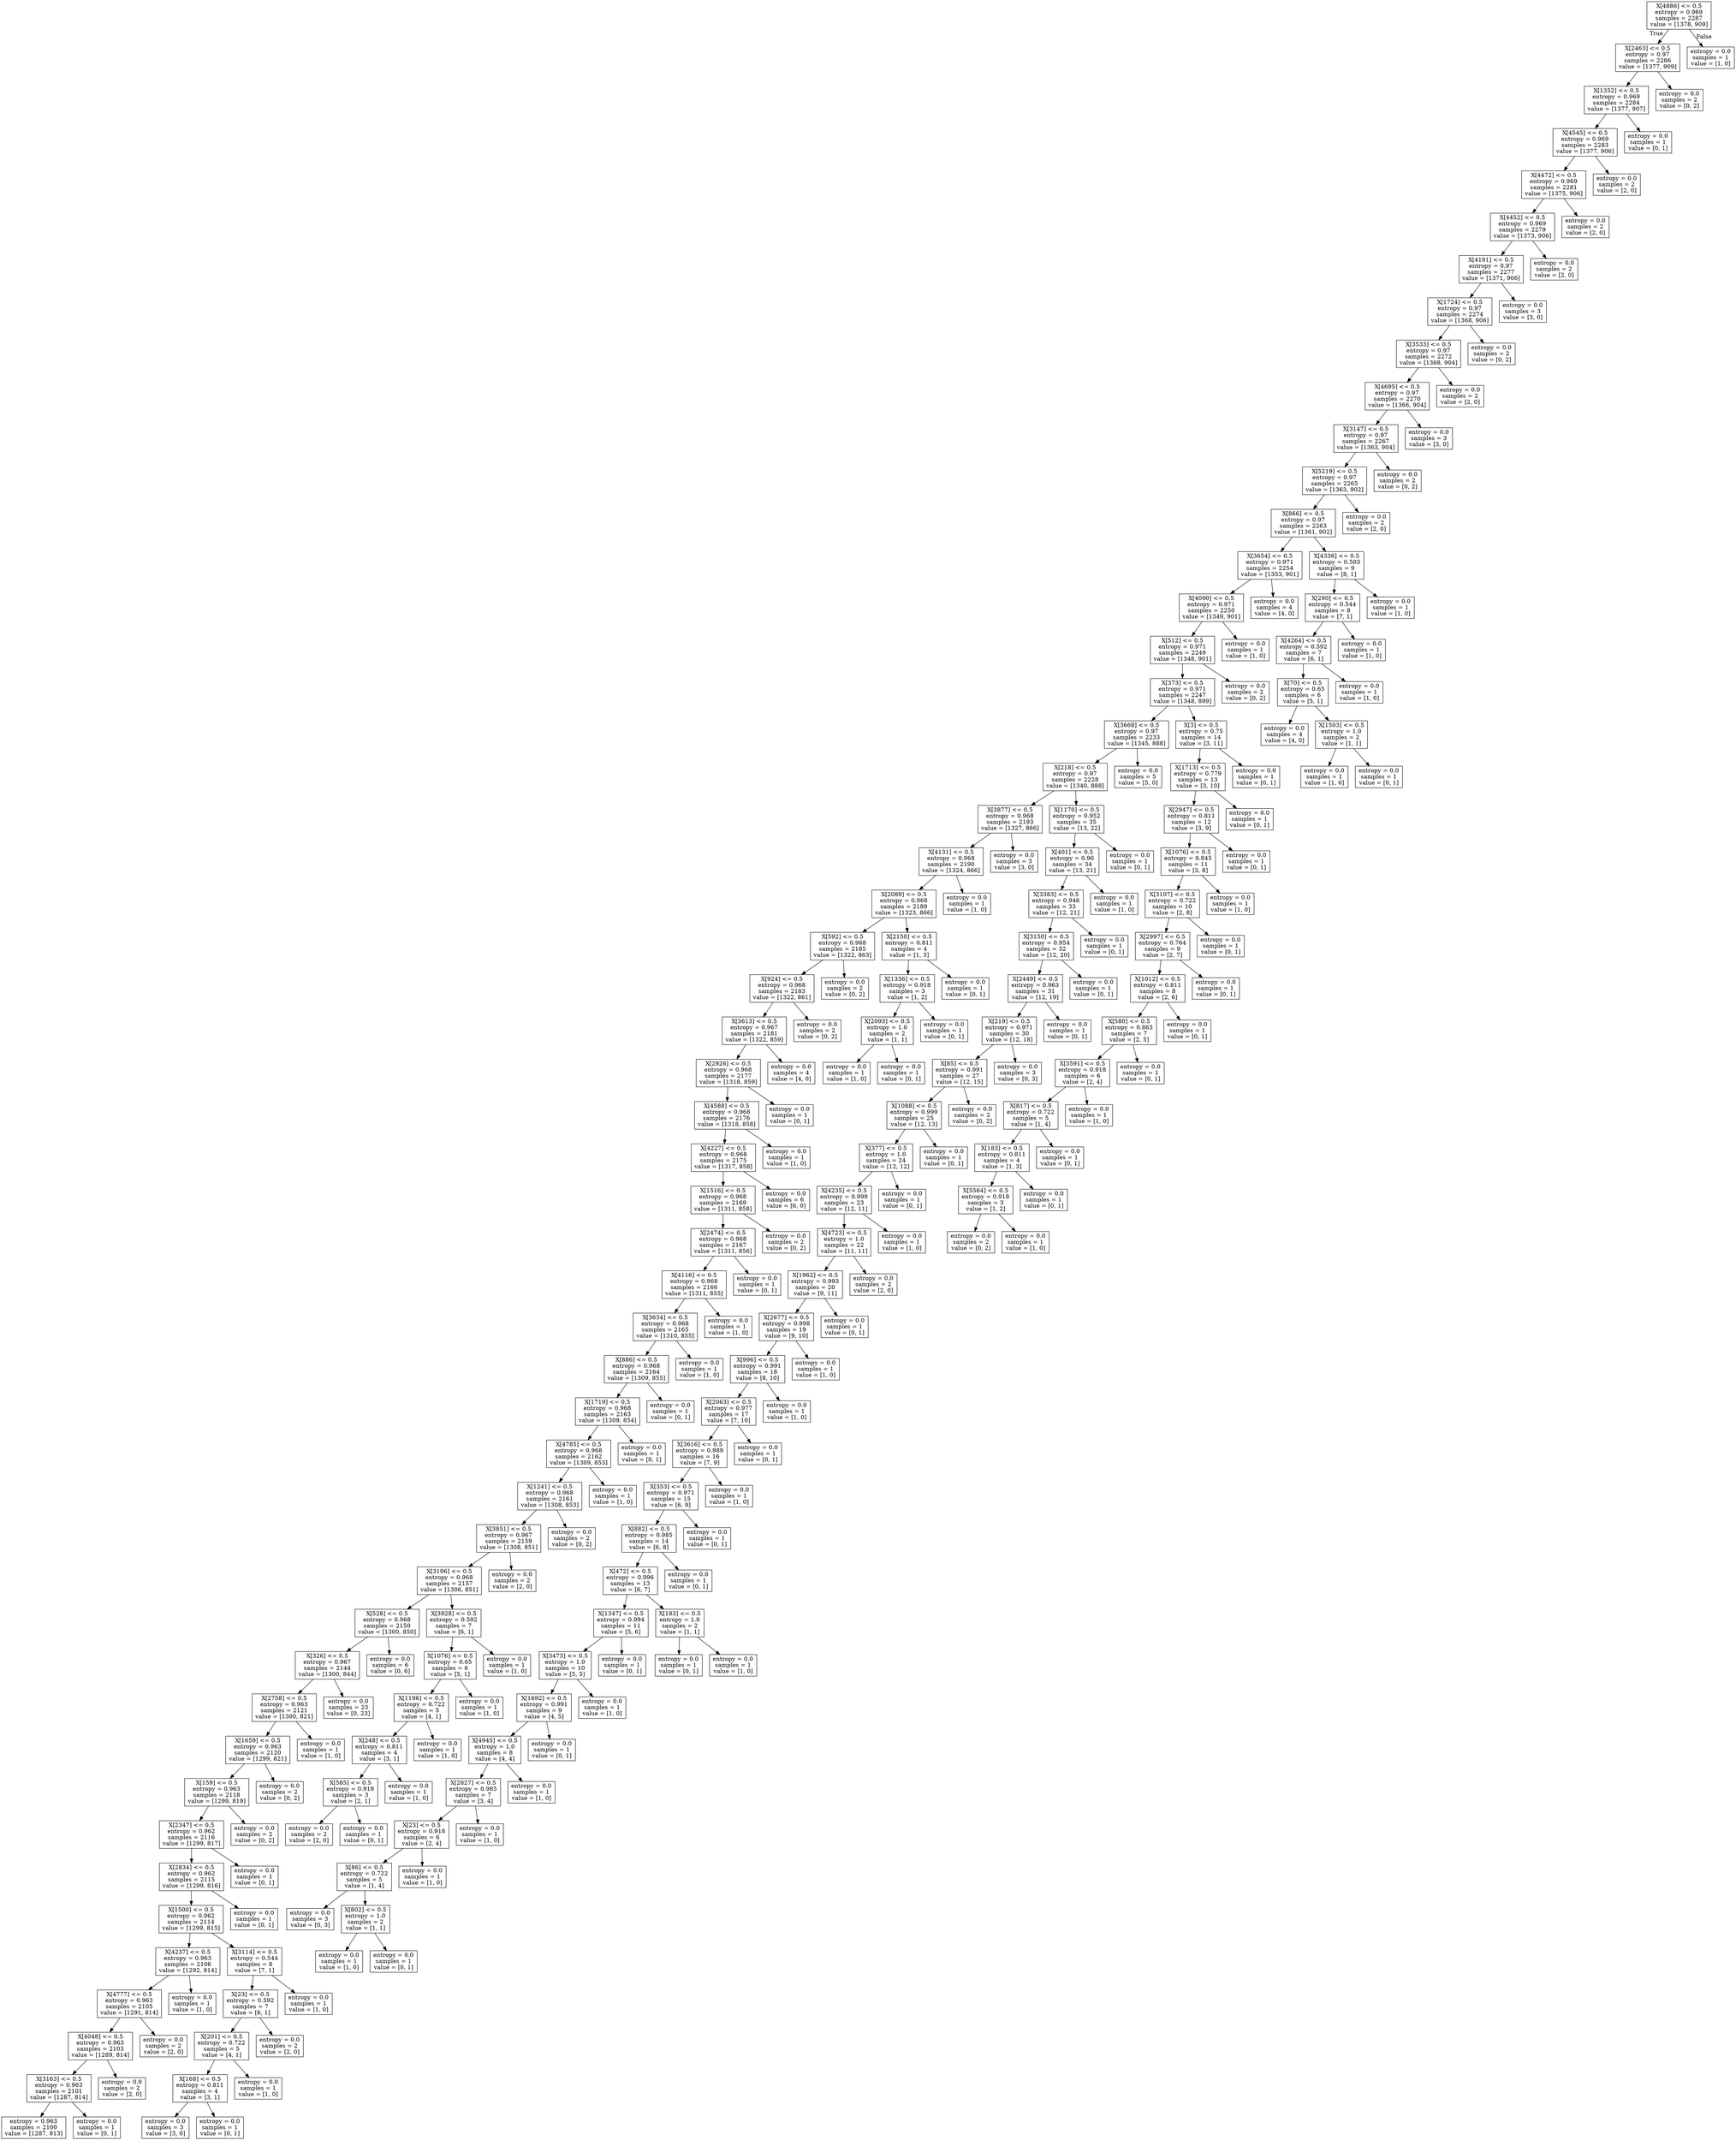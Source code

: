 digraph Tree {
node [shape=box] ;
0 [label="X[4886] <= 0.5\nentropy = 0.969\nsamples = 2287\nvalue = [1378, 909]"] ;
1 [label="X[2463] <= 0.5\nentropy = 0.97\nsamples = 2286\nvalue = [1377, 909]"] ;
0 -> 1 [labeldistance=2.5, labelangle=45, headlabel="True"] ;
2 [label="X[1352] <= 0.5\nentropy = 0.969\nsamples = 2284\nvalue = [1377, 907]"] ;
1 -> 2 ;
3 [label="X[4545] <= 0.5\nentropy = 0.969\nsamples = 2283\nvalue = [1377, 906]"] ;
2 -> 3 ;
4 [label="X[4472] <= 0.5\nentropy = 0.969\nsamples = 2281\nvalue = [1375, 906]"] ;
3 -> 4 ;
5 [label="X[4452] <= 0.5\nentropy = 0.969\nsamples = 2279\nvalue = [1373, 906]"] ;
4 -> 5 ;
6 [label="X[4191] <= 0.5\nentropy = 0.97\nsamples = 2277\nvalue = [1371, 906]"] ;
5 -> 6 ;
7 [label="X[1724] <= 0.5\nentropy = 0.97\nsamples = 2274\nvalue = [1368, 906]"] ;
6 -> 7 ;
8 [label="X[3533] <= 0.5\nentropy = 0.97\nsamples = 2272\nvalue = [1368, 904]"] ;
7 -> 8 ;
9 [label="X[4695] <= 0.5\nentropy = 0.97\nsamples = 2270\nvalue = [1366, 904]"] ;
8 -> 9 ;
10 [label="X[3147] <= 0.5\nentropy = 0.97\nsamples = 2267\nvalue = [1363, 904]"] ;
9 -> 10 ;
11 [label="X[5219] <= 0.5\nentropy = 0.97\nsamples = 2265\nvalue = [1363, 902]"] ;
10 -> 11 ;
12 [label="X[866] <= 0.5\nentropy = 0.97\nsamples = 2263\nvalue = [1361, 902]"] ;
11 -> 12 ;
13 [label="X[3654] <= 0.5\nentropy = 0.971\nsamples = 2254\nvalue = [1353, 901]"] ;
12 -> 13 ;
14 [label="X[4090] <= 0.5\nentropy = 0.971\nsamples = 2250\nvalue = [1349, 901]"] ;
13 -> 14 ;
15 [label="X[512] <= 0.5\nentropy = 0.971\nsamples = 2249\nvalue = [1348, 901]"] ;
14 -> 15 ;
16 [label="X[373] <= 0.5\nentropy = 0.971\nsamples = 2247\nvalue = [1348, 899]"] ;
15 -> 16 ;
17 [label="X[3668] <= 0.5\nentropy = 0.97\nsamples = 2233\nvalue = [1345, 888]"] ;
16 -> 17 ;
18 [label="X[218] <= 0.5\nentropy = 0.97\nsamples = 2228\nvalue = [1340, 888]"] ;
17 -> 18 ;
19 [label="X[3877] <= 0.5\nentropy = 0.968\nsamples = 2193\nvalue = [1327, 866]"] ;
18 -> 19 ;
20 [label="X[4131] <= 0.5\nentropy = 0.968\nsamples = 2190\nvalue = [1324, 866]"] ;
19 -> 20 ;
21 [label="X[2089] <= 0.5\nentropy = 0.968\nsamples = 2189\nvalue = [1323, 866]"] ;
20 -> 21 ;
22 [label="X[592] <= 0.5\nentropy = 0.968\nsamples = 2185\nvalue = [1322, 863]"] ;
21 -> 22 ;
23 [label="X[924] <= 0.5\nentropy = 0.968\nsamples = 2183\nvalue = [1322, 861]"] ;
22 -> 23 ;
24 [label="X[3613] <= 0.5\nentropy = 0.967\nsamples = 2181\nvalue = [1322, 859]"] ;
23 -> 24 ;
25 [label="X[2926] <= 0.5\nentropy = 0.968\nsamples = 2177\nvalue = [1318, 859]"] ;
24 -> 25 ;
26 [label="X[4588] <= 0.5\nentropy = 0.968\nsamples = 2176\nvalue = [1318, 858]"] ;
25 -> 26 ;
27 [label="X[4227] <= 0.5\nentropy = 0.968\nsamples = 2175\nvalue = [1317, 858]"] ;
26 -> 27 ;
28 [label="X[1516] <= 0.5\nentropy = 0.968\nsamples = 2169\nvalue = [1311, 858]"] ;
27 -> 28 ;
29 [label="X[2474] <= 0.5\nentropy = 0.968\nsamples = 2167\nvalue = [1311, 856]"] ;
28 -> 29 ;
30 [label="X[4116] <= 0.5\nentropy = 0.968\nsamples = 2166\nvalue = [1311, 855]"] ;
29 -> 30 ;
31 [label="X[3634] <= 0.5\nentropy = 0.968\nsamples = 2165\nvalue = [1310, 855]"] ;
30 -> 31 ;
32 [label="X[886] <= 0.5\nentropy = 0.968\nsamples = 2164\nvalue = [1309, 855]"] ;
31 -> 32 ;
33 [label="X[1719] <= 0.5\nentropy = 0.968\nsamples = 2163\nvalue = [1309, 854]"] ;
32 -> 33 ;
34 [label="X[4785] <= 0.5\nentropy = 0.968\nsamples = 2162\nvalue = [1309, 853]"] ;
33 -> 34 ;
35 [label="X[1241] <= 0.5\nentropy = 0.968\nsamples = 2161\nvalue = [1308, 853]"] ;
34 -> 35 ;
36 [label="X[3851] <= 0.5\nentropy = 0.967\nsamples = 2159\nvalue = [1308, 851]"] ;
35 -> 36 ;
37 [label="X[3196] <= 0.5\nentropy = 0.968\nsamples = 2157\nvalue = [1306, 851]"] ;
36 -> 37 ;
38 [label="X[528] <= 0.5\nentropy = 0.968\nsamples = 2150\nvalue = [1300, 850]"] ;
37 -> 38 ;
39 [label="X[326] <= 0.5\nentropy = 0.967\nsamples = 2144\nvalue = [1300, 844]"] ;
38 -> 39 ;
40 [label="X[2758] <= 0.5\nentropy = 0.963\nsamples = 2121\nvalue = [1300, 821]"] ;
39 -> 40 ;
41 [label="X[1659] <= 0.5\nentropy = 0.963\nsamples = 2120\nvalue = [1299, 821]"] ;
40 -> 41 ;
42 [label="X[159] <= 0.5\nentropy = 0.963\nsamples = 2118\nvalue = [1299, 819]"] ;
41 -> 42 ;
43 [label="X[2347] <= 0.5\nentropy = 0.962\nsamples = 2116\nvalue = [1299, 817]"] ;
42 -> 43 ;
44 [label="X[2834] <= 0.5\nentropy = 0.962\nsamples = 2115\nvalue = [1299, 816]"] ;
43 -> 44 ;
45 [label="X[1500] <= 0.5\nentropy = 0.962\nsamples = 2114\nvalue = [1299, 815]"] ;
44 -> 45 ;
46 [label="X[4237] <= 0.5\nentropy = 0.963\nsamples = 2106\nvalue = [1292, 814]"] ;
45 -> 46 ;
47 [label="X[4777] <= 0.5\nentropy = 0.963\nsamples = 2105\nvalue = [1291, 814]"] ;
46 -> 47 ;
48 [label="X[4048] <= 0.5\nentropy = 0.963\nsamples = 2103\nvalue = [1289, 814]"] ;
47 -> 48 ;
49 [label="X[3163] <= 0.5\nentropy = 0.963\nsamples = 2101\nvalue = [1287, 814]"] ;
48 -> 49 ;
50 [label="entropy = 0.963\nsamples = 2100\nvalue = [1287, 813]"] ;
49 -> 50 ;
51 [label="entropy = 0.0\nsamples = 1\nvalue = [0, 1]"] ;
49 -> 51 ;
52 [label="entropy = 0.0\nsamples = 2\nvalue = [2, 0]"] ;
48 -> 52 ;
53 [label="entropy = 0.0\nsamples = 2\nvalue = [2, 0]"] ;
47 -> 53 ;
54 [label="entropy = 0.0\nsamples = 1\nvalue = [1, 0]"] ;
46 -> 54 ;
55 [label="X[3114] <= 0.5\nentropy = 0.544\nsamples = 8\nvalue = [7, 1]"] ;
45 -> 55 ;
56 [label="X[23] <= 0.5\nentropy = 0.592\nsamples = 7\nvalue = [6, 1]"] ;
55 -> 56 ;
57 [label="X[201] <= 0.5\nentropy = 0.722\nsamples = 5\nvalue = [4, 1]"] ;
56 -> 57 ;
58 [label="X[168] <= 0.5\nentropy = 0.811\nsamples = 4\nvalue = [3, 1]"] ;
57 -> 58 ;
59 [label="entropy = 0.0\nsamples = 3\nvalue = [3, 0]"] ;
58 -> 59 ;
60 [label="entropy = 0.0\nsamples = 1\nvalue = [0, 1]"] ;
58 -> 60 ;
61 [label="entropy = 0.0\nsamples = 1\nvalue = [1, 0]"] ;
57 -> 61 ;
62 [label="entropy = 0.0\nsamples = 2\nvalue = [2, 0]"] ;
56 -> 62 ;
63 [label="entropy = 0.0\nsamples = 1\nvalue = [1, 0]"] ;
55 -> 63 ;
64 [label="entropy = 0.0\nsamples = 1\nvalue = [0, 1]"] ;
44 -> 64 ;
65 [label="entropy = 0.0\nsamples = 1\nvalue = [0, 1]"] ;
43 -> 65 ;
66 [label="entropy = 0.0\nsamples = 2\nvalue = [0, 2]"] ;
42 -> 66 ;
67 [label="entropy = 0.0\nsamples = 2\nvalue = [0, 2]"] ;
41 -> 67 ;
68 [label="entropy = 0.0\nsamples = 1\nvalue = [1, 0]"] ;
40 -> 68 ;
69 [label="entropy = 0.0\nsamples = 23\nvalue = [0, 23]"] ;
39 -> 69 ;
70 [label="entropy = 0.0\nsamples = 6\nvalue = [0, 6]"] ;
38 -> 70 ;
71 [label="X[3928] <= 0.5\nentropy = 0.592\nsamples = 7\nvalue = [6, 1]"] ;
37 -> 71 ;
72 [label="X[1076] <= 0.5\nentropy = 0.65\nsamples = 6\nvalue = [5, 1]"] ;
71 -> 72 ;
73 [label="X[1196] <= 0.5\nentropy = 0.722\nsamples = 5\nvalue = [4, 1]"] ;
72 -> 73 ;
74 [label="X[248] <= 0.5\nentropy = 0.811\nsamples = 4\nvalue = [3, 1]"] ;
73 -> 74 ;
75 [label="X[585] <= 0.5\nentropy = 0.918\nsamples = 3\nvalue = [2, 1]"] ;
74 -> 75 ;
76 [label="entropy = 0.0\nsamples = 2\nvalue = [2, 0]"] ;
75 -> 76 ;
77 [label="entropy = 0.0\nsamples = 1\nvalue = [0, 1]"] ;
75 -> 77 ;
78 [label="entropy = 0.0\nsamples = 1\nvalue = [1, 0]"] ;
74 -> 78 ;
79 [label="entropy = 0.0\nsamples = 1\nvalue = [1, 0]"] ;
73 -> 79 ;
80 [label="entropy = 0.0\nsamples = 1\nvalue = [1, 0]"] ;
72 -> 80 ;
81 [label="entropy = 0.0\nsamples = 1\nvalue = [1, 0]"] ;
71 -> 81 ;
82 [label="entropy = 0.0\nsamples = 2\nvalue = [2, 0]"] ;
36 -> 82 ;
83 [label="entropy = 0.0\nsamples = 2\nvalue = [0, 2]"] ;
35 -> 83 ;
84 [label="entropy = 0.0\nsamples = 1\nvalue = [1, 0]"] ;
34 -> 84 ;
85 [label="entropy = 0.0\nsamples = 1\nvalue = [0, 1]"] ;
33 -> 85 ;
86 [label="entropy = 0.0\nsamples = 1\nvalue = [0, 1]"] ;
32 -> 86 ;
87 [label="entropy = 0.0\nsamples = 1\nvalue = [1, 0]"] ;
31 -> 87 ;
88 [label="entropy = 0.0\nsamples = 1\nvalue = [1, 0]"] ;
30 -> 88 ;
89 [label="entropy = 0.0\nsamples = 1\nvalue = [0, 1]"] ;
29 -> 89 ;
90 [label="entropy = 0.0\nsamples = 2\nvalue = [0, 2]"] ;
28 -> 90 ;
91 [label="entropy = 0.0\nsamples = 6\nvalue = [6, 0]"] ;
27 -> 91 ;
92 [label="entropy = 0.0\nsamples = 1\nvalue = [1, 0]"] ;
26 -> 92 ;
93 [label="entropy = 0.0\nsamples = 1\nvalue = [0, 1]"] ;
25 -> 93 ;
94 [label="entropy = 0.0\nsamples = 4\nvalue = [4, 0]"] ;
24 -> 94 ;
95 [label="entropy = 0.0\nsamples = 2\nvalue = [0, 2]"] ;
23 -> 95 ;
96 [label="entropy = 0.0\nsamples = 2\nvalue = [0, 2]"] ;
22 -> 96 ;
97 [label="X[2150] <= 0.5\nentropy = 0.811\nsamples = 4\nvalue = [1, 3]"] ;
21 -> 97 ;
98 [label="X[1336] <= 0.5\nentropy = 0.918\nsamples = 3\nvalue = [1, 2]"] ;
97 -> 98 ;
99 [label="X[2093] <= 0.5\nentropy = 1.0\nsamples = 2\nvalue = [1, 1]"] ;
98 -> 99 ;
100 [label="entropy = 0.0\nsamples = 1\nvalue = [1, 0]"] ;
99 -> 100 ;
101 [label="entropy = 0.0\nsamples = 1\nvalue = [0, 1]"] ;
99 -> 101 ;
102 [label="entropy = 0.0\nsamples = 1\nvalue = [0, 1]"] ;
98 -> 102 ;
103 [label="entropy = 0.0\nsamples = 1\nvalue = [0, 1]"] ;
97 -> 103 ;
104 [label="entropy = 0.0\nsamples = 1\nvalue = [1, 0]"] ;
20 -> 104 ;
105 [label="entropy = 0.0\nsamples = 3\nvalue = [3, 0]"] ;
19 -> 105 ;
106 [label="X[1170] <= 0.5\nentropy = 0.952\nsamples = 35\nvalue = [13, 22]"] ;
18 -> 106 ;
107 [label="X[401] <= 0.5\nentropy = 0.96\nsamples = 34\nvalue = [13, 21]"] ;
106 -> 107 ;
108 [label="X[3383] <= 0.5\nentropy = 0.946\nsamples = 33\nvalue = [12, 21]"] ;
107 -> 108 ;
109 [label="X[3150] <= 0.5\nentropy = 0.954\nsamples = 32\nvalue = [12, 20]"] ;
108 -> 109 ;
110 [label="X[2449] <= 0.5\nentropy = 0.963\nsamples = 31\nvalue = [12, 19]"] ;
109 -> 110 ;
111 [label="X[219] <= 0.5\nentropy = 0.971\nsamples = 30\nvalue = [12, 18]"] ;
110 -> 111 ;
112 [label="X[85] <= 0.5\nentropy = 0.991\nsamples = 27\nvalue = [12, 15]"] ;
111 -> 112 ;
113 [label="X[1088] <= 0.5\nentropy = 0.999\nsamples = 25\nvalue = [12, 13]"] ;
112 -> 113 ;
114 [label="X[377] <= 0.5\nentropy = 1.0\nsamples = 24\nvalue = [12, 12]"] ;
113 -> 114 ;
115 [label="X[4235] <= 0.5\nentropy = 0.999\nsamples = 23\nvalue = [12, 11]"] ;
114 -> 115 ;
116 [label="X[4723] <= 0.5\nentropy = 1.0\nsamples = 22\nvalue = [11, 11]"] ;
115 -> 116 ;
117 [label="X[1962] <= 0.5\nentropy = 0.993\nsamples = 20\nvalue = [9, 11]"] ;
116 -> 117 ;
118 [label="X[2677] <= 0.5\nentropy = 0.998\nsamples = 19\nvalue = [9, 10]"] ;
117 -> 118 ;
119 [label="X[996] <= 0.5\nentropy = 0.991\nsamples = 18\nvalue = [8, 10]"] ;
118 -> 119 ;
120 [label="X[2063] <= 0.5\nentropy = 0.977\nsamples = 17\nvalue = [7, 10]"] ;
119 -> 120 ;
121 [label="X[3616] <= 0.5\nentropy = 0.989\nsamples = 16\nvalue = [7, 9]"] ;
120 -> 121 ;
122 [label="X[353] <= 0.5\nentropy = 0.971\nsamples = 15\nvalue = [6, 9]"] ;
121 -> 122 ;
123 [label="X[882] <= 0.5\nentropy = 0.985\nsamples = 14\nvalue = [6, 8]"] ;
122 -> 123 ;
124 [label="X[472] <= 0.5\nentropy = 0.996\nsamples = 13\nvalue = [6, 7]"] ;
123 -> 124 ;
125 [label="X[1347] <= 0.5\nentropy = 0.994\nsamples = 11\nvalue = [5, 6]"] ;
124 -> 125 ;
126 [label="X[3473] <= 0.5\nentropy = 1.0\nsamples = 10\nvalue = [5, 5]"] ;
125 -> 126 ;
127 [label="X[1692] <= 0.5\nentropy = 0.991\nsamples = 9\nvalue = [4, 5]"] ;
126 -> 127 ;
128 [label="X[4945] <= 0.5\nentropy = 1.0\nsamples = 8\nvalue = [4, 4]"] ;
127 -> 128 ;
129 [label="X[2827] <= 0.5\nentropy = 0.985\nsamples = 7\nvalue = [3, 4]"] ;
128 -> 129 ;
130 [label="X[23] <= 0.5\nentropy = 0.918\nsamples = 6\nvalue = [2, 4]"] ;
129 -> 130 ;
131 [label="X[86] <= 0.5\nentropy = 0.722\nsamples = 5\nvalue = [1, 4]"] ;
130 -> 131 ;
132 [label="entropy = 0.0\nsamples = 3\nvalue = [0, 3]"] ;
131 -> 132 ;
133 [label="X[802] <= 0.5\nentropy = 1.0\nsamples = 2\nvalue = [1, 1]"] ;
131 -> 133 ;
134 [label="entropy = 0.0\nsamples = 1\nvalue = [1, 0]"] ;
133 -> 134 ;
135 [label="entropy = 0.0\nsamples = 1\nvalue = [0, 1]"] ;
133 -> 135 ;
136 [label="entropy = 0.0\nsamples = 1\nvalue = [1, 0]"] ;
130 -> 136 ;
137 [label="entropy = 0.0\nsamples = 1\nvalue = [1, 0]"] ;
129 -> 137 ;
138 [label="entropy = 0.0\nsamples = 1\nvalue = [1, 0]"] ;
128 -> 138 ;
139 [label="entropy = 0.0\nsamples = 1\nvalue = [0, 1]"] ;
127 -> 139 ;
140 [label="entropy = 0.0\nsamples = 1\nvalue = [1, 0]"] ;
126 -> 140 ;
141 [label="entropy = 0.0\nsamples = 1\nvalue = [0, 1]"] ;
125 -> 141 ;
142 [label="X[183] <= 0.5\nentropy = 1.0\nsamples = 2\nvalue = [1, 1]"] ;
124 -> 142 ;
143 [label="entropy = 0.0\nsamples = 1\nvalue = [0, 1]"] ;
142 -> 143 ;
144 [label="entropy = 0.0\nsamples = 1\nvalue = [1, 0]"] ;
142 -> 144 ;
145 [label="entropy = 0.0\nsamples = 1\nvalue = [0, 1]"] ;
123 -> 145 ;
146 [label="entropy = 0.0\nsamples = 1\nvalue = [0, 1]"] ;
122 -> 146 ;
147 [label="entropy = 0.0\nsamples = 1\nvalue = [1, 0]"] ;
121 -> 147 ;
148 [label="entropy = 0.0\nsamples = 1\nvalue = [0, 1]"] ;
120 -> 148 ;
149 [label="entropy = 0.0\nsamples = 1\nvalue = [1, 0]"] ;
119 -> 149 ;
150 [label="entropy = 0.0\nsamples = 1\nvalue = [1, 0]"] ;
118 -> 150 ;
151 [label="entropy = 0.0\nsamples = 1\nvalue = [0, 1]"] ;
117 -> 151 ;
152 [label="entropy = 0.0\nsamples = 2\nvalue = [2, 0]"] ;
116 -> 152 ;
153 [label="entropy = 0.0\nsamples = 1\nvalue = [1, 0]"] ;
115 -> 153 ;
154 [label="entropy = 0.0\nsamples = 1\nvalue = [0, 1]"] ;
114 -> 154 ;
155 [label="entropy = 0.0\nsamples = 1\nvalue = [0, 1]"] ;
113 -> 155 ;
156 [label="entropy = 0.0\nsamples = 2\nvalue = [0, 2]"] ;
112 -> 156 ;
157 [label="entropy = 0.0\nsamples = 3\nvalue = [0, 3]"] ;
111 -> 157 ;
158 [label="entropy = 0.0\nsamples = 1\nvalue = [0, 1]"] ;
110 -> 158 ;
159 [label="entropy = 0.0\nsamples = 1\nvalue = [0, 1]"] ;
109 -> 159 ;
160 [label="entropy = 0.0\nsamples = 1\nvalue = [0, 1]"] ;
108 -> 160 ;
161 [label="entropy = 0.0\nsamples = 1\nvalue = [1, 0]"] ;
107 -> 161 ;
162 [label="entropy = 0.0\nsamples = 1\nvalue = [0, 1]"] ;
106 -> 162 ;
163 [label="entropy = 0.0\nsamples = 5\nvalue = [5, 0]"] ;
17 -> 163 ;
164 [label="X[3] <= 0.5\nentropy = 0.75\nsamples = 14\nvalue = [3, 11]"] ;
16 -> 164 ;
165 [label="X[1713] <= 0.5\nentropy = 0.779\nsamples = 13\nvalue = [3, 10]"] ;
164 -> 165 ;
166 [label="X[2947] <= 0.5\nentropy = 0.811\nsamples = 12\nvalue = [3, 9]"] ;
165 -> 166 ;
167 [label="X[1076] <= 0.5\nentropy = 0.845\nsamples = 11\nvalue = [3, 8]"] ;
166 -> 167 ;
168 [label="X[3107] <= 0.5\nentropy = 0.722\nsamples = 10\nvalue = [2, 8]"] ;
167 -> 168 ;
169 [label="X[2997] <= 0.5\nentropy = 0.764\nsamples = 9\nvalue = [2, 7]"] ;
168 -> 169 ;
170 [label="X[1012] <= 0.5\nentropy = 0.811\nsamples = 8\nvalue = [2, 6]"] ;
169 -> 170 ;
171 [label="X[580] <= 0.5\nentropy = 0.863\nsamples = 7\nvalue = [2, 5]"] ;
170 -> 171 ;
172 [label="X[3591] <= 0.5\nentropy = 0.918\nsamples = 6\nvalue = [2, 4]"] ;
171 -> 172 ;
173 [label="X[817] <= 0.5\nentropy = 0.722\nsamples = 5\nvalue = [1, 4]"] ;
172 -> 173 ;
174 [label="X[183] <= 0.5\nentropy = 0.811\nsamples = 4\nvalue = [1, 3]"] ;
173 -> 174 ;
175 [label="X[5564] <= 0.5\nentropy = 0.918\nsamples = 3\nvalue = [1, 2]"] ;
174 -> 175 ;
176 [label="entropy = 0.0\nsamples = 2\nvalue = [0, 2]"] ;
175 -> 176 ;
177 [label="entropy = 0.0\nsamples = 1\nvalue = [1, 0]"] ;
175 -> 177 ;
178 [label="entropy = 0.0\nsamples = 1\nvalue = [0, 1]"] ;
174 -> 178 ;
179 [label="entropy = 0.0\nsamples = 1\nvalue = [0, 1]"] ;
173 -> 179 ;
180 [label="entropy = 0.0\nsamples = 1\nvalue = [1, 0]"] ;
172 -> 180 ;
181 [label="entropy = 0.0\nsamples = 1\nvalue = [0, 1]"] ;
171 -> 181 ;
182 [label="entropy = 0.0\nsamples = 1\nvalue = [0, 1]"] ;
170 -> 182 ;
183 [label="entropy = 0.0\nsamples = 1\nvalue = [0, 1]"] ;
169 -> 183 ;
184 [label="entropy = 0.0\nsamples = 1\nvalue = [0, 1]"] ;
168 -> 184 ;
185 [label="entropy = 0.0\nsamples = 1\nvalue = [1, 0]"] ;
167 -> 185 ;
186 [label="entropy = 0.0\nsamples = 1\nvalue = [0, 1]"] ;
166 -> 186 ;
187 [label="entropy = 0.0\nsamples = 1\nvalue = [0, 1]"] ;
165 -> 187 ;
188 [label="entropy = 0.0\nsamples = 1\nvalue = [0, 1]"] ;
164 -> 188 ;
189 [label="entropy = 0.0\nsamples = 2\nvalue = [0, 2]"] ;
15 -> 189 ;
190 [label="entropy = 0.0\nsamples = 1\nvalue = [1, 0]"] ;
14 -> 190 ;
191 [label="entropy = 0.0\nsamples = 4\nvalue = [4, 0]"] ;
13 -> 191 ;
192 [label="X[4336] <= 0.5\nentropy = 0.503\nsamples = 9\nvalue = [8, 1]"] ;
12 -> 192 ;
193 [label="X[290] <= 0.5\nentropy = 0.544\nsamples = 8\nvalue = [7, 1]"] ;
192 -> 193 ;
194 [label="X[4264] <= 0.5\nentropy = 0.592\nsamples = 7\nvalue = [6, 1]"] ;
193 -> 194 ;
195 [label="X[70] <= 0.5\nentropy = 0.65\nsamples = 6\nvalue = [5, 1]"] ;
194 -> 195 ;
196 [label="entropy = 0.0\nsamples = 4\nvalue = [4, 0]"] ;
195 -> 196 ;
197 [label="X[1503] <= 0.5\nentropy = 1.0\nsamples = 2\nvalue = [1, 1]"] ;
195 -> 197 ;
198 [label="entropy = 0.0\nsamples = 1\nvalue = [1, 0]"] ;
197 -> 198 ;
199 [label="entropy = 0.0\nsamples = 1\nvalue = [0, 1]"] ;
197 -> 199 ;
200 [label="entropy = 0.0\nsamples = 1\nvalue = [1, 0]"] ;
194 -> 200 ;
201 [label="entropy = 0.0\nsamples = 1\nvalue = [1, 0]"] ;
193 -> 201 ;
202 [label="entropy = 0.0\nsamples = 1\nvalue = [1, 0]"] ;
192 -> 202 ;
203 [label="entropy = 0.0\nsamples = 2\nvalue = [2, 0]"] ;
11 -> 203 ;
204 [label="entropy = 0.0\nsamples = 2\nvalue = [0, 2]"] ;
10 -> 204 ;
205 [label="entropy = 0.0\nsamples = 3\nvalue = [3, 0]"] ;
9 -> 205 ;
206 [label="entropy = 0.0\nsamples = 2\nvalue = [2, 0]"] ;
8 -> 206 ;
207 [label="entropy = 0.0\nsamples = 2\nvalue = [0, 2]"] ;
7 -> 207 ;
208 [label="entropy = 0.0\nsamples = 3\nvalue = [3, 0]"] ;
6 -> 208 ;
209 [label="entropy = 0.0\nsamples = 2\nvalue = [2, 0]"] ;
5 -> 209 ;
210 [label="entropy = 0.0\nsamples = 2\nvalue = [2, 0]"] ;
4 -> 210 ;
211 [label="entropy = 0.0\nsamples = 2\nvalue = [2, 0]"] ;
3 -> 211 ;
212 [label="entropy = 0.0\nsamples = 1\nvalue = [0, 1]"] ;
2 -> 212 ;
213 [label="entropy = 0.0\nsamples = 2\nvalue = [0, 2]"] ;
1 -> 213 ;
214 [label="entropy = 0.0\nsamples = 1\nvalue = [1, 0]"] ;
0 -> 214 [labeldistance=2.5, labelangle=-45, headlabel="False"] ;
}